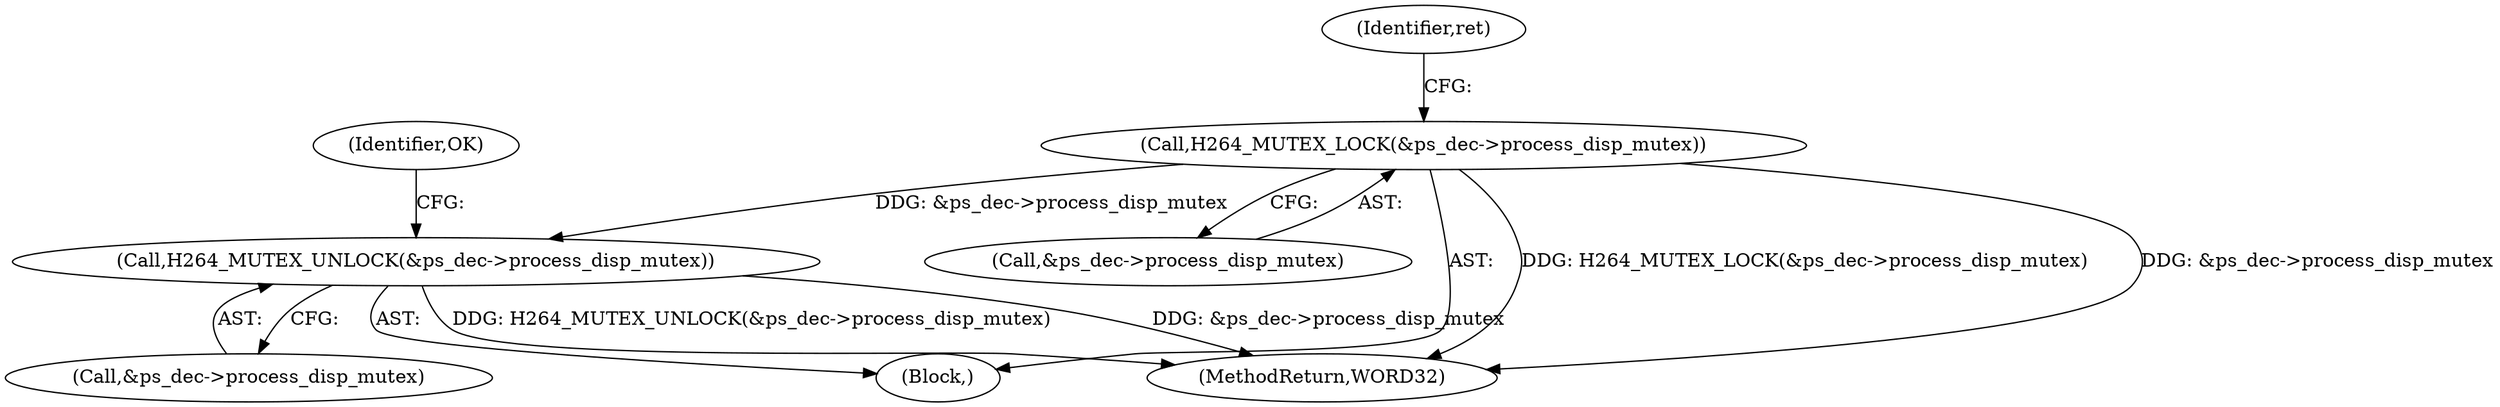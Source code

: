 digraph "0_Android_494561291a503840f385fbcd11d9bc5f4dc502b8_1@pointer" {
"1000147" [label="(Call,H264_MUTEX_UNLOCK(&ps_dec->process_disp_mutex))"];
"1000132" [label="(Call,H264_MUTEX_LOCK(&ps_dec->process_disp_mutex))"];
"1000138" [label="(Identifier,ret)"];
"1000132" [label="(Call,H264_MUTEX_LOCK(&ps_dec->process_disp_mutex))"];
"1000133" [label="(Call,&ps_dec->process_disp_mutex)"];
"1000153" [label="(Identifier,OK)"];
"1000148" [label="(Call,&ps_dec->process_disp_mutex)"];
"1000147" [label="(Call,H264_MUTEX_UNLOCK(&ps_dec->process_disp_mutex))"];
"1000154" [label="(MethodReturn,WORD32)"];
"1000106" [label="(Block,)"];
"1000147" -> "1000106"  [label="AST: "];
"1000147" -> "1000148"  [label="CFG: "];
"1000148" -> "1000147"  [label="AST: "];
"1000153" -> "1000147"  [label="CFG: "];
"1000147" -> "1000154"  [label="DDG: &ps_dec->process_disp_mutex"];
"1000147" -> "1000154"  [label="DDG: H264_MUTEX_UNLOCK(&ps_dec->process_disp_mutex)"];
"1000132" -> "1000147"  [label="DDG: &ps_dec->process_disp_mutex"];
"1000132" -> "1000106"  [label="AST: "];
"1000132" -> "1000133"  [label="CFG: "];
"1000133" -> "1000132"  [label="AST: "];
"1000138" -> "1000132"  [label="CFG: "];
"1000132" -> "1000154"  [label="DDG: &ps_dec->process_disp_mutex"];
"1000132" -> "1000154"  [label="DDG: H264_MUTEX_LOCK(&ps_dec->process_disp_mutex)"];
}
